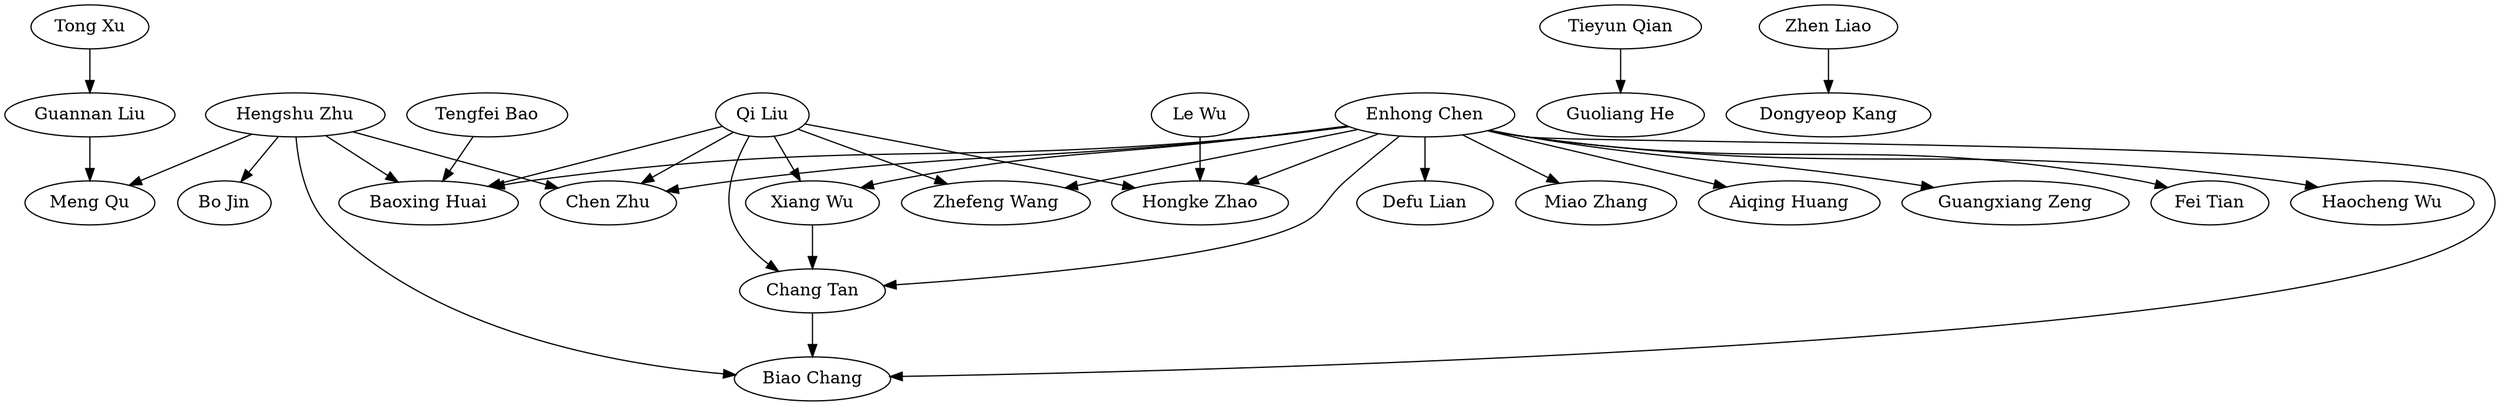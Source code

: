 strict digraph G{
"Qi Liu" -> "Xiang Wu"
"Enhong Chen" -> "Zhefeng Wang"
"Qi Liu" -> "Chang Tan"
"Chang Tan" -> "Biao Chang"
"Hengshu Zhu" -> "Baoxing Huai"
"Enhong Chen" -> "Miao Zhang"
"Le Wu" -> "Hongke Zhao"
"Hengshu Zhu" -> "Chen Zhu"
"Enhong Chen" -> "Biao Chang"
"Enhong Chen" -> "Chen Zhu"
"Qi Liu" -> "Hongke Zhao"
"Hengshu Zhu" -> "Meng Qu"
"Hengshu Zhu" -> "Biao Chang"
"Tong Xu" -> "Guannan Liu"
"Enhong Chen" -> "Chang Tan"
"Tengfei Bao" -> "Baoxing Huai"
"Qi Liu" -> "Zhefeng Wang"
"Tieyun Qian" -> "Guoliang He"
"Enhong Chen" -> "Aiqing Huang"
"Enhong Chen" -> "Guangxiang Zeng"
"Enhong Chen" -> "Fei Tian"
"Enhong Chen" -> "Baoxing Huai"
"Enhong Chen" -> "Haocheng Wu"
"Qi Liu" -> "Chen Zhu"
"Hengshu Zhu" -> "Bo Jin"
"Zhen Liao" -> "Dongyeop Kang"
"Qi Liu" -> "Baoxing Huai"
"Enhong Chen" -> "Xiang Wu"
"Enhong Chen" -> "Defu Lian"
"Guannan Liu" -> "Meng Qu"
"Enhong Chen" -> "Hongke Zhao"
"Xiang Wu" -> "Chang Tan"
}